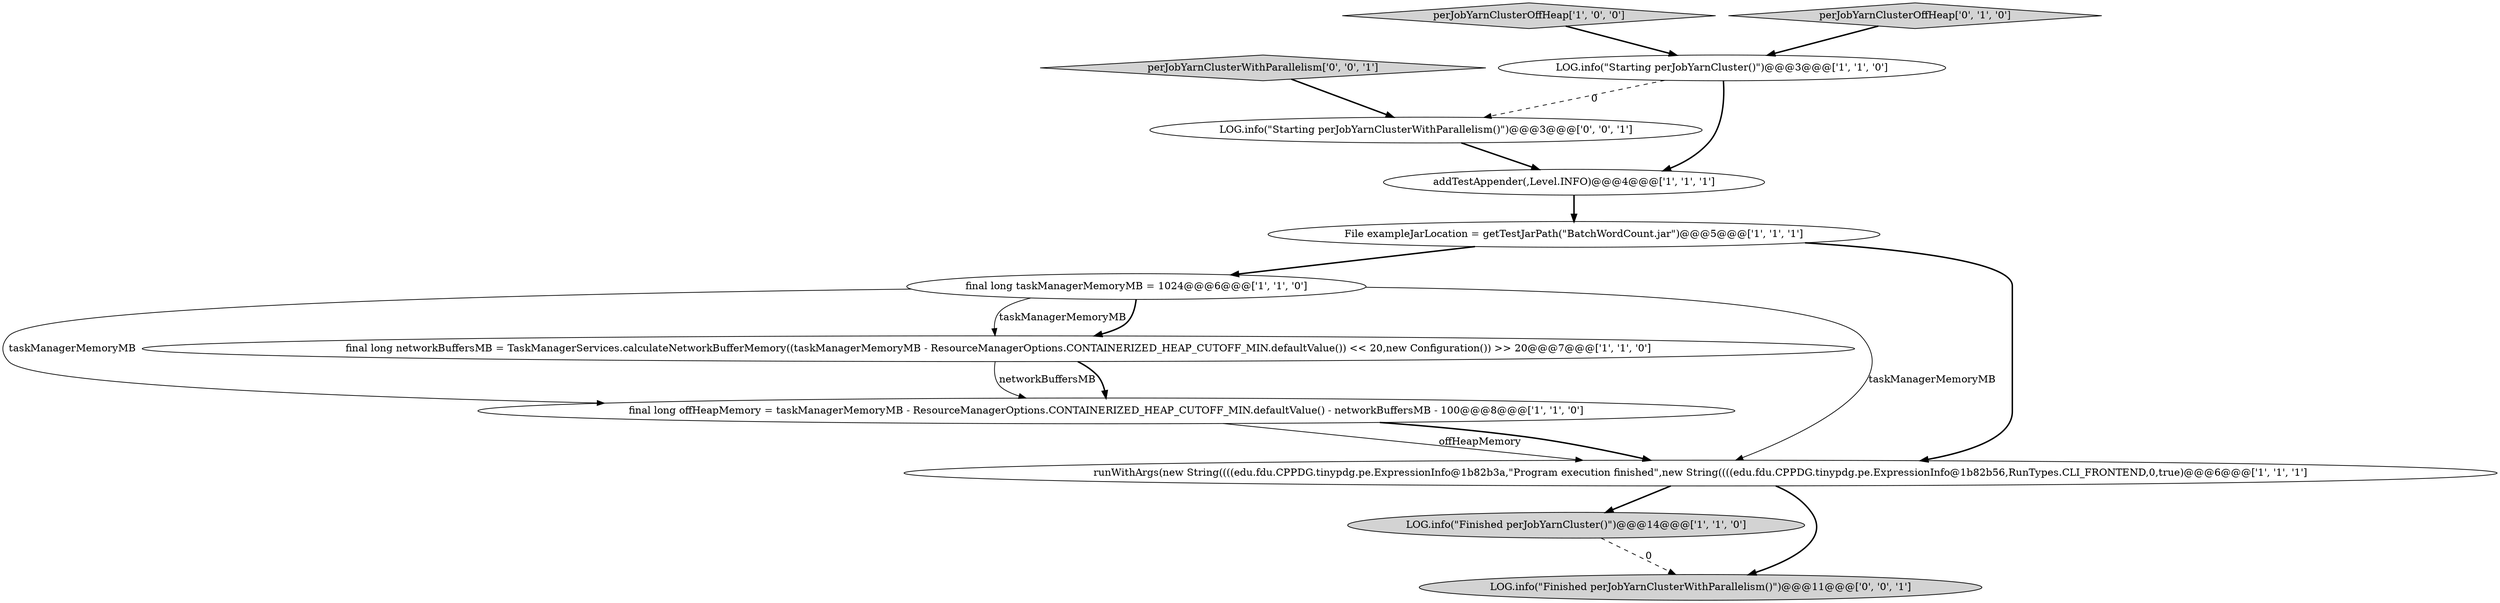 digraph {
8 [style = filled, label = "final long taskManagerMemoryMB = 1024@@@6@@@['1', '1', '0']", fillcolor = white, shape = ellipse image = "AAA0AAABBB1BBB"];
10 [style = filled, label = "LOG.info(\"Starting perJobYarnClusterWithParallelism()\")@@@3@@@['0', '0', '1']", fillcolor = white, shape = ellipse image = "AAA0AAABBB3BBB"];
2 [style = filled, label = "perJobYarnClusterOffHeap['1', '0', '0']", fillcolor = lightgray, shape = diamond image = "AAA0AAABBB1BBB"];
5 [style = filled, label = "final long offHeapMemory = taskManagerMemoryMB - ResourceManagerOptions.CONTAINERIZED_HEAP_CUTOFF_MIN.defaultValue() - networkBuffersMB - 100@@@8@@@['1', '1', '0']", fillcolor = white, shape = ellipse image = "AAA0AAABBB1BBB"];
6 [style = filled, label = "LOG.info(\"Finished perJobYarnCluster()\")@@@14@@@['1', '1', '0']", fillcolor = lightgray, shape = ellipse image = "AAA0AAABBB1BBB"];
12 [style = filled, label = "perJobYarnClusterWithParallelism['0', '0', '1']", fillcolor = lightgray, shape = diamond image = "AAA0AAABBB3BBB"];
0 [style = filled, label = "LOG.info(\"Starting perJobYarnCluster()\")@@@3@@@['1', '1', '0']", fillcolor = white, shape = ellipse image = "AAA0AAABBB1BBB"];
11 [style = filled, label = "LOG.info(\"Finished perJobYarnClusterWithParallelism()\")@@@11@@@['0', '0', '1']", fillcolor = lightgray, shape = ellipse image = "AAA0AAABBB3BBB"];
7 [style = filled, label = "File exampleJarLocation = getTestJarPath(\"BatchWordCount.jar\")@@@5@@@['1', '1', '1']", fillcolor = white, shape = ellipse image = "AAA0AAABBB1BBB"];
3 [style = filled, label = "final long networkBuffersMB = TaskManagerServices.calculateNetworkBufferMemory((taskManagerMemoryMB - ResourceManagerOptions.CONTAINERIZED_HEAP_CUTOFF_MIN.defaultValue()) << 20,new Configuration()) >> 20@@@7@@@['1', '1', '0']", fillcolor = white, shape = ellipse image = "AAA0AAABBB1BBB"];
9 [style = filled, label = "perJobYarnClusterOffHeap['0', '1', '0']", fillcolor = lightgray, shape = diamond image = "AAA0AAABBB2BBB"];
4 [style = filled, label = "addTestAppender(,Level.INFO)@@@4@@@['1', '1', '1']", fillcolor = white, shape = ellipse image = "AAA0AAABBB1BBB"];
1 [style = filled, label = "runWithArgs(new String((((edu.fdu.CPPDG.tinypdg.pe.ExpressionInfo@1b82b3a,\"Program execution finished\",new String((((edu.fdu.CPPDG.tinypdg.pe.ExpressionInfo@1b82b56,RunTypes.CLI_FRONTEND,0,true)@@@6@@@['1', '1', '1']", fillcolor = white, shape = ellipse image = "AAA0AAABBB1BBB"];
12->10 [style = bold, label=""];
2->0 [style = bold, label=""];
0->10 [style = dashed, label="0"];
7->1 [style = bold, label=""];
5->1 [style = solid, label="offHeapMemory"];
8->1 [style = solid, label="taskManagerMemoryMB"];
6->11 [style = dashed, label="0"];
7->8 [style = bold, label=""];
4->7 [style = bold, label=""];
0->4 [style = bold, label=""];
9->0 [style = bold, label=""];
10->4 [style = bold, label=""];
8->3 [style = solid, label="taskManagerMemoryMB"];
8->5 [style = solid, label="taskManagerMemoryMB"];
3->5 [style = solid, label="networkBuffersMB"];
1->6 [style = bold, label=""];
3->5 [style = bold, label=""];
8->3 [style = bold, label=""];
1->11 [style = bold, label=""];
5->1 [style = bold, label=""];
}
